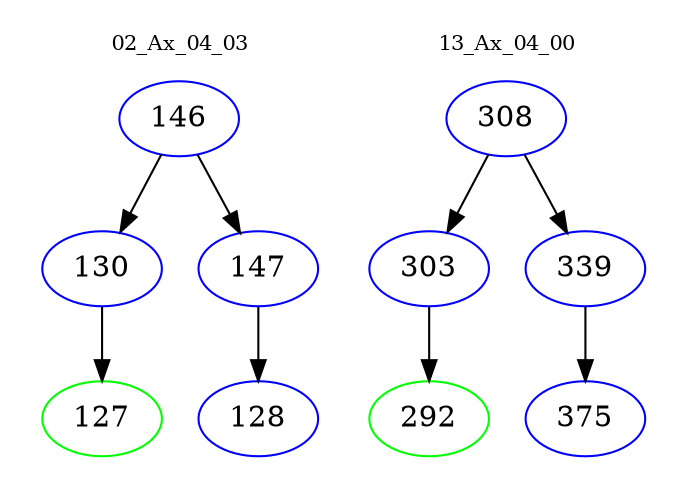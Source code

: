 digraph{
subgraph cluster_0 {
color = white
label = "02_Ax_04_03";
fontsize=10;
T0_146 [label="146", color="blue"]
T0_146 -> T0_130 [color="black"]
T0_130 [label="130", color="blue"]
T0_130 -> T0_127 [color="black"]
T0_127 [label="127", color="green"]
T0_146 -> T0_147 [color="black"]
T0_147 [label="147", color="blue"]
T0_147 -> T0_128 [color="black"]
T0_128 [label="128", color="blue"]
}
subgraph cluster_1 {
color = white
label = "13_Ax_04_00";
fontsize=10;
T1_308 [label="308", color="blue"]
T1_308 -> T1_303 [color="black"]
T1_303 [label="303", color="blue"]
T1_303 -> T1_292 [color="black"]
T1_292 [label="292", color="green"]
T1_308 -> T1_339 [color="black"]
T1_339 [label="339", color="blue"]
T1_339 -> T1_375 [color="black"]
T1_375 [label="375", color="blue"]
}
}
